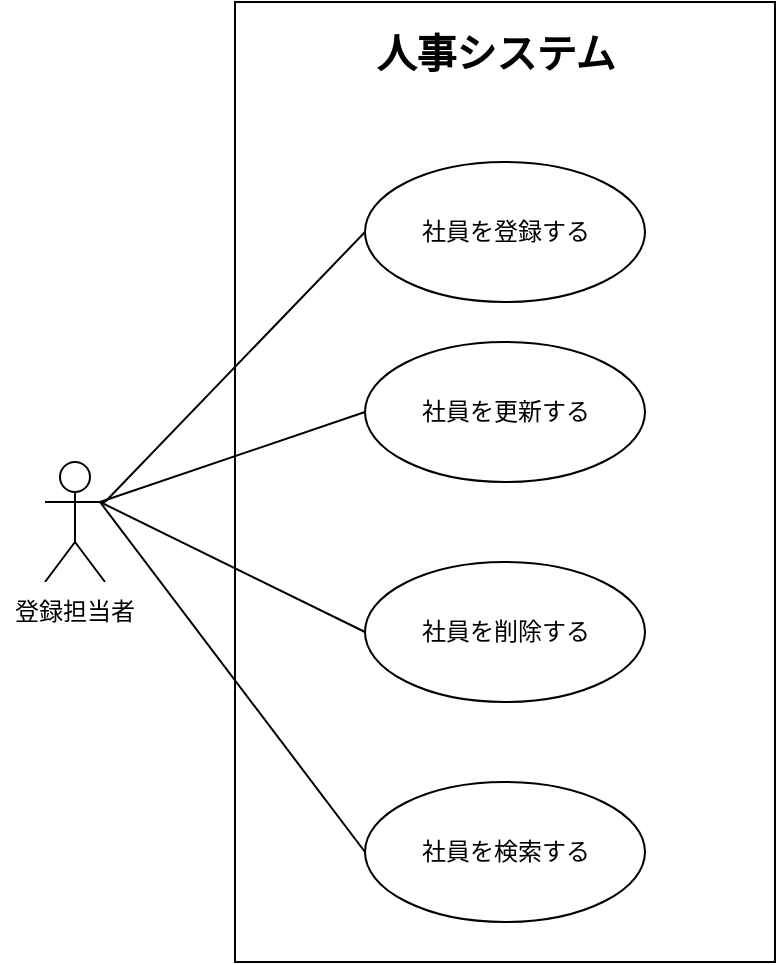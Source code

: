<mxfile version="23.1.5" type="device" pages="7">
  <diagram name="問題１" id="4UfHB1c5nqTeGGZFbGvN">
    <mxGraphModel dx="2074" dy="1052" grid="1" gridSize="10" guides="1" tooltips="1" connect="1" arrows="1" fold="1" page="1" pageScale="1" pageWidth="827" pageHeight="1169" math="0" shadow="0">
      <root>
        <mxCell id="0" />
        <mxCell id="1" parent="0" />
        <mxCell id="LEW6AFwWT3WQWjrJ4gmj-1" value="" style="rounded=0;whiteSpace=wrap;html=1;fillColor=default;" parent="1" vertex="1">
          <mxGeometry x="297.5" y="500" width="270" height="480" as="geometry" />
        </mxCell>
        <mxCell id="LEW6AFwWT3WQWjrJ4gmj-2" value="Actor" style="shape=umlActor;verticalLabelPosition=bottom;verticalAlign=top;html=1;outlineConnect=0;" parent="1" vertex="1">
          <mxGeometry x="202.5" y="730" width="30" height="60" as="geometry" />
        </mxCell>
        <mxCell id="LEW6AFwWT3WQWjrJ4gmj-3" value="社員を登録する" style="ellipse;whiteSpace=wrap;html=1;" parent="1" vertex="1">
          <mxGeometry x="362.5" y="580" width="140" height="70" as="geometry" />
        </mxCell>
        <mxCell id="LEW6AFwWT3WQWjrJ4gmj-4" value="社員を更新する" style="ellipse;whiteSpace=wrap;html=1;" parent="1" vertex="1">
          <mxGeometry x="362.5" y="670" width="140" height="70" as="geometry" />
        </mxCell>
        <mxCell id="LEW6AFwWT3WQWjrJ4gmj-5" value="社員を削除する" style="ellipse;whiteSpace=wrap;html=1;" parent="1" vertex="1">
          <mxGeometry x="362.5" y="780" width="140" height="70" as="geometry" />
        </mxCell>
        <mxCell id="LEW6AFwWT3WQWjrJ4gmj-6" value="社員を検索する" style="ellipse;whiteSpace=wrap;html=1;" parent="1" vertex="1">
          <mxGeometry x="362.5" y="890" width="140" height="70" as="geometry" />
        </mxCell>
        <mxCell id="LEW6AFwWT3WQWjrJ4gmj-7" value="登録担当者" style="text;html=1;strokeColor=none;fillColor=default;align=center;verticalAlign=middle;whiteSpace=wrap;rounded=0;" parent="1" vertex="1">
          <mxGeometry x="180" y="790" width="75" height="30" as="geometry" />
        </mxCell>
        <mxCell id="LEW6AFwWT3WQWjrJ4gmj-12" value="人事システム" style="text;html=1;strokeColor=none;fillColor=none;align=center;verticalAlign=middle;whiteSpace=wrap;rounded=0;fontSize=20;fontStyle=1" parent="1" vertex="1">
          <mxGeometry x="352.5" y="510" width="150" height="30" as="geometry" />
        </mxCell>
        <mxCell id="99zJtRwkoBu9809wpeQH-1" value="" style="endArrow=none;html=1;rounded=0;exitX=1;exitY=0.333;exitDx=0;exitDy=0;exitPerimeter=0;entryX=0;entryY=0.5;entryDx=0;entryDy=0;" edge="1" parent="1" source="LEW6AFwWT3WQWjrJ4gmj-2" target="LEW6AFwWT3WQWjrJ4gmj-3">
          <mxGeometry width="50" height="50" relative="1" as="geometry">
            <mxPoint x="390" y="770" as="sourcePoint" />
            <mxPoint x="440" y="720" as="targetPoint" />
          </mxGeometry>
        </mxCell>
        <mxCell id="99zJtRwkoBu9809wpeQH-2" value="" style="endArrow=none;html=1;rounded=0;entryX=0;entryY=0.5;entryDx=0;entryDy=0;" edge="1" parent="1" target="LEW6AFwWT3WQWjrJ4gmj-4">
          <mxGeometry width="50" height="50" relative="1" as="geometry">
            <mxPoint x="230" y="750" as="sourcePoint" />
            <mxPoint x="440" y="720" as="targetPoint" />
          </mxGeometry>
        </mxCell>
        <mxCell id="99zJtRwkoBu9809wpeQH-3" value="" style="endArrow=none;html=1;rounded=0;entryX=0;entryY=0.5;entryDx=0;entryDy=0;" edge="1" parent="1" target="LEW6AFwWT3WQWjrJ4gmj-5">
          <mxGeometry width="50" height="50" relative="1" as="geometry">
            <mxPoint x="230" y="750" as="sourcePoint" />
            <mxPoint x="440" y="720" as="targetPoint" />
          </mxGeometry>
        </mxCell>
        <mxCell id="99zJtRwkoBu9809wpeQH-4" value="" style="endArrow=none;html=1;rounded=0;entryX=0;entryY=0.5;entryDx=0;entryDy=0;" edge="1" parent="1" target="LEW6AFwWT3WQWjrJ4gmj-6">
          <mxGeometry width="50" height="50" relative="1" as="geometry">
            <mxPoint x="230" y="750" as="sourcePoint" />
            <mxPoint x="440" y="720" as="targetPoint" />
          </mxGeometry>
        </mxCell>
      </root>
    </mxGraphModel>
  </diagram>
  <diagram id="OaSDtri8bGqu9SKxpsDj" name="問題2">
    <mxGraphModel dx="2074" dy="1052" grid="1" gridSize="10" guides="1" tooltips="1" connect="1" arrows="1" fold="1" page="1" pageScale="1" pageWidth="827" pageHeight="1169" math="0" shadow="0">
      <root>
        <mxCell id="0" />
        <mxCell id="1" parent="0" />
        <mxCell id="WpmX7QT7WAIBu66__ilq-1" value="" style="rounded=0;whiteSpace=wrap;html=1;fontSize=19;fillColor=default;" parent="1" vertex="1">
          <mxGeometry x="230" y="90" width="310" height="880" as="geometry" />
        </mxCell>
        <mxCell id="WpmX7QT7WAIBu66__ilq-2" value="Actor" style="shape=umlActor;verticalLabelPosition=bottom;verticalAlign=top;html=1;outlineConnect=0;fontSize=20;fillColor=default;" parent="1" vertex="1">
          <mxGeometry x="145" y="480" width="30" height="60" as="geometry" />
        </mxCell>
        <mxCell id="WpmX7QT7WAIBu66__ilq-3" value="ユーザー" style="text;html=1;strokeColor=none;fillColor=default;align=center;verticalAlign=middle;whiteSpace=wrap;rounded=0;fontSize=20;" parent="1" vertex="1">
          <mxGeometry x="100" y="540" width="110" height="30" as="geometry" />
        </mxCell>
        <mxCell id="WpmX7QT7WAIBu66__ilq-4" value="ログイン" style="ellipse;whiteSpace=wrap;html=1;fontSize=20;fillColor=default;align=center;" parent="1" vertex="1">
          <mxGeometry x="330" y="160" width="140" height="70" as="geometry" />
        </mxCell>
        <mxCell id="WpmX7QT7WAIBu66__ilq-5" value="ログアウト" style="ellipse;whiteSpace=wrap;html=1;fontSize=20;fillColor=default;align=center;" parent="1" vertex="1">
          <mxGeometry x="330" y="270" width="140" height="70" as="geometry" />
        </mxCell>
        <mxCell id="WpmX7QT7WAIBu66__ilq-6" value="ユーザー登録" style="ellipse;whiteSpace=wrap;html=1;fontSize=20;fillColor=default;align=center;" parent="1" vertex="1">
          <mxGeometry x="330" y="380" width="140" height="70" as="geometry" />
        </mxCell>
        <mxCell id="WpmX7QT7WAIBu66__ilq-7" value="カートに入れる" style="ellipse;whiteSpace=wrap;html=1;fontSize=19;fillColor=default;align=center;" parent="1" vertex="1">
          <mxGeometry x="330" y="480" width="140" height="70" as="geometry" />
        </mxCell>
        <mxCell id="WpmX7QT7WAIBu66__ilq-8" value="カートの削除" style="ellipse;whiteSpace=wrap;html=1;fontSize=19;fillColor=default;align=center;" parent="1" vertex="1">
          <mxGeometry x="330" y="580" width="140" height="70" as="geometry" />
        </mxCell>
        <mxCell id="WpmX7QT7WAIBu66__ilq-9" value="カート内&lt;br&gt;個数変更" style="ellipse;whiteSpace=wrap;html=1;fontSize=19;fillColor=default;align=center;" parent="1" vertex="1">
          <mxGeometry x="330" y="680" width="140" height="70" as="geometry" />
        </mxCell>
        <mxCell id="WpmX7QT7WAIBu66__ilq-10" value="購入" style="ellipse;whiteSpace=wrap;html=1;fontSize=19;fillColor=default;align=center;" parent="1" vertex="1">
          <mxGeometry x="330" y="780" width="140" height="70" as="geometry" />
        </mxCell>
        <mxCell id="WpmX7QT7WAIBu66__ilq-11" value="商品検索" style="ellipse;whiteSpace=wrap;html=1;fontSize=19;fillColor=default;align=center;" parent="1" vertex="1">
          <mxGeometry x="330" y="880" width="140" height="70" as="geometry" />
        </mxCell>
        <mxCell id="WpmX7QT7WAIBu66__ilq-12" value="" style="endArrow=none;html=1;rounded=0;fontSize=19;entryX=0;entryY=0.5;entryDx=0;entryDy=0;endFill=0;" parent="1" target="WpmX7QT7WAIBu66__ilq-4" edge="1">
          <mxGeometry width="50" height="50" relative="1" as="geometry">
            <mxPoint x="180" y="500" as="sourcePoint" />
            <mxPoint x="610" y="500" as="targetPoint" />
          </mxGeometry>
        </mxCell>
        <mxCell id="WpmX7QT7WAIBu66__ilq-13" value="" style="endArrow=none;html=1;rounded=0;fontSize=19;exitX=1;exitY=0.333;exitDx=0;exitDy=0;exitPerimeter=0;entryX=-0.029;entryY=0.643;entryDx=0;entryDy=0;entryPerimeter=0;endFill=0;" parent="1" source="WpmX7QT7WAIBu66__ilq-2" target="WpmX7QT7WAIBu66__ilq-5" edge="1">
          <mxGeometry width="50" height="50" relative="1" as="geometry">
            <mxPoint x="560" y="550" as="sourcePoint" />
            <mxPoint x="610" y="500" as="targetPoint" />
          </mxGeometry>
        </mxCell>
        <mxCell id="WpmX7QT7WAIBu66__ilq-14" value="" style="endArrow=none;html=1;rounded=0;fontSize=19;entryX=0;entryY=0.748;entryDx=0;entryDy=0;entryPerimeter=0;endFill=0;" parent="1" target="WpmX7QT7WAIBu66__ilq-6" edge="1">
          <mxGeometry width="50" height="50" relative="1" as="geometry">
            <mxPoint x="180" y="500" as="sourcePoint" />
            <mxPoint x="610" y="500" as="targetPoint" />
          </mxGeometry>
        </mxCell>
        <mxCell id="WpmX7QT7WAIBu66__ilq-15" value="" style="endArrow=none;html=1;rounded=0;fontSize=19;entryX=0;entryY=0.5;entryDx=0;entryDy=0;endFill=0;" parent="1" target="WpmX7QT7WAIBu66__ilq-7" edge="1">
          <mxGeometry width="50" height="50" relative="1" as="geometry">
            <mxPoint x="180" y="500" as="sourcePoint" />
            <mxPoint x="610" y="500" as="targetPoint" />
          </mxGeometry>
        </mxCell>
        <mxCell id="WpmX7QT7WAIBu66__ilq-16" value="" style="endArrow=none;html=1;rounded=0;fontSize=19;endFill=0;entryX=0;entryY=0.5;entryDx=0;entryDy=0;" parent="1" edge="1" target="WpmX7QT7WAIBu66__ilq-8">
          <mxGeometry width="50" height="50" relative="1" as="geometry">
            <mxPoint x="180" y="500" as="sourcePoint" />
            <mxPoint x="320" y="610" as="targetPoint" />
          </mxGeometry>
        </mxCell>
        <mxCell id="WpmX7QT7WAIBu66__ilq-17" value="" style="endArrow=none;html=1;rounded=0;fontSize=19;endFill=0;entryX=0;entryY=0.5;entryDx=0;entryDy=0;" parent="1" edge="1" target="WpmX7QT7WAIBu66__ilq-9">
          <mxGeometry width="50" height="50" relative="1" as="geometry">
            <mxPoint x="180" y="500" as="sourcePoint" />
            <mxPoint x="320" y="700" as="targetPoint" />
          </mxGeometry>
        </mxCell>
        <mxCell id="WpmX7QT7WAIBu66__ilq-18" value="" style="endArrow=none;html=1;rounded=0;fontSize=19;endFill=0;entryX=0;entryY=0.5;entryDx=0;entryDy=0;" parent="1" edge="1" target="WpmX7QT7WAIBu66__ilq-10">
          <mxGeometry width="50" height="50" relative="1" as="geometry">
            <mxPoint x="180" y="500" as="sourcePoint" />
            <mxPoint x="320" y="810" as="targetPoint" />
          </mxGeometry>
        </mxCell>
        <mxCell id="WpmX7QT7WAIBu66__ilq-19" value="" style="endArrow=none;html=1;rounded=0;fontSize=19;endFill=0;entryX=0;entryY=0.5;entryDx=0;entryDy=0;" parent="1" edge="1" target="WpmX7QT7WAIBu66__ilq-11">
          <mxGeometry width="50" height="50" relative="1" as="geometry">
            <mxPoint x="180" y="500" as="sourcePoint" />
            <mxPoint x="310" y="920" as="targetPoint" />
          </mxGeometry>
        </mxCell>
        <mxCell id="WpmX7QT7WAIBu66__ilq-20" value="ECサイト" style="text;html=1;strokeColor=none;fillColor=none;align=center;verticalAlign=middle;whiteSpace=wrap;rounded=0;fontSize=28;fontStyle=1" parent="1" vertex="1">
          <mxGeometry x="295" y="100" width="180" height="30" as="geometry" />
        </mxCell>
      </root>
    </mxGraphModel>
  </diagram>
  <diagram id="T3OkfUG2BKPngX_vXQm9" name="問題3">
    <mxGraphModel dx="910" dy="431" grid="1" gridSize="10" guides="1" tooltips="1" connect="1" arrows="1" fold="1" page="1" pageScale="1" pageWidth="827" pageHeight="1169" math="0" shadow="0">
      <root>
        <mxCell id="0" />
        <mxCell id="1" parent="0" />
        <mxCell id="JjfMMvh1wT1ta8wLV8fY-1" value="" style="ellipse;html=1;shape=startState;fillColor=#000000;strokeColor=#000000;" vertex="1" parent="1">
          <mxGeometry x="445" y="150" width="30" height="30" as="geometry" />
        </mxCell>
        <mxCell id="JjfMMvh1wT1ta8wLV8fY-2" value="" style="edgeStyle=orthogonalEdgeStyle;html=1;verticalAlign=bottom;endArrow=open;endSize=8;strokeColor=#000000;rounded=0;" edge="1" source="JjfMMvh1wT1ta8wLV8fY-1" parent="1">
          <mxGeometry relative="1" as="geometry">
            <mxPoint x="460" y="240" as="targetPoint" />
          </mxGeometry>
        </mxCell>
        <mxCell id="JjfMMvh1wT1ta8wLV8fY-3" value="" style="rounded=1;whiteSpace=wrap;html=1;" vertex="1" parent="1">
          <mxGeometry x="400" y="240" width="120" height="60" as="geometry" />
        </mxCell>
        <mxCell id="JjfMMvh1wT1ta8wLV8fY-4" value="硬貨を受け付ける" style="text;html=1;strokeColor=none;fillColor=none;align=center;verticalAlign=middle;whiteSpace=wrap;rounded=0;" vertex="1" parent="1">
          <mxGeometry x="404" y="255" width="110" height="30" as="geometry" />
        </mxCell>
        <mxCell id="JjfMMvh1wT1ta8wLV8fY-5" value="" style="html=1;whiteSpace=wrap;aspect=fixed;shape=isoRectangle;" vertex="1" parent="1">
          <mxGeometry x="435" y="324" width="50" height="30" as="geometry" />
        </mxCell>
        <mxCell id="JjfMMvh1wT1ta8wLV8fY-6" value="" style="rounded=1;whiteSpace=wrap;html=1;" vertex="1" parent="1">
          <mxGeometry x="400" y="440" width="120" height="60" as="geometry" />
        </mxCell>
        <mxCell id="JjfMMvh1wT1ta8wLV8fY-8" value="" style="endArrow=open;endFill=1;endSize=12;html=1;rounded=0;exitX=0.5;exitY=1;exitDx=0;exitDy=0;entryX=0.482;entryY=0.097;entryDx=0;entryDy=0;entryPerimeter=0;" edge="1" parent="1" source="JjfMMvh1wT1ta8wLV8fY-3" target="JjfMMvh1wT1ta8wLV8fY-5">
          <mxGeometry width="160" relative="1" as="geometry">
            <mxPoint x="410" y="320" as="sourcePoint" />
            <mxPoint x="460" y="320" as="targetPoint" />
          </mxGeometry>
        </mxCell>
        <mxCell id="JjfMMvh1wT1ta8wLV8fY-9" value="" style="endArrow=open;endFill=1;endSize=12;html=1;rounded=0;exitX=0.496;exitY=0.945;exitDx=0;exitDy=0;exitPerimeter=0;" edge="1" parent="1" source="JjfMMvh1wT1ta8wLV8fY-5">
          <mxGeometry width="160" relative="1" as="geometry">
            <mxPoint x="460.25" y="360.08" as="sourcePoint" />
            <mxPoint x="459.344" y="439" as="targetPoint" />
          </mxGeometry>
        </mxCell>
        <mxCell id="JjfMMvh1wT1ta8wLV8fY-10" value="飲み物を出す" style="text;html=1;strokeColor=none;fillColor=none;align=center;verticalAlign=middle;whiteSpace=wrap;rounded=0;" vertex="1" parent="1">
          <mxGeometry x="404" y="455" width="110" height="30" as="geometry" />
        </mxCell>
        <mxCell id="JjfMMvh1wT1ta8wLV8fY-11" value="" style="rounded=1;whiteSpace=wrap;html=1;" vertex="1" parent="1">
          <mxGeometry x="240" y="380" width="120" height="60" as="geometry" />
        </mxCell>
        <mxCell id="JjfMMvh1wT1ta8wLV8fY-12" value="おつりを出す" style="text;html=1;strokeColor=none;fillColor=none;align=center;verticalAlign=middle;whiteSpace=wrap;rounded=0;" vertex="1" parent="1">
          <mxGeometry x="245" y="395" width="110" height="30" as="geometry" />
        </mxCell>
        <mxCell id="JjfMMvh1wT1ta8wLV8fY-13" value="" style="endArrow=open;endFill=1;endSize=12;html=1;rounded=0;" edge="1" parent="1">
          <mxGeometry width="160" relative="1" as="geometry">
            <mxPoint x="300" y="470" as="sourcePoint" />
            <mxPoint x="400" y="469.5" as="targetPoint" />
          </mxGeometry>
        </mxCell>
        <mxCell id="JjfMMvh1wT1ta8wLV8fY-14" value="" style="endArrow=none;html=1;rounded=0;" edge="1" parent="1">
          <mxGeometry width="50" height="50" relative="1" as="geometry">
            <mxPoint x="300" y="440" as="sourcePoint" />
            <mxPoint x="300" y="470" as="targetPoint" />
          </mxGeometry>
        </mxCell>
        <mxCell id="JjfMMvh1wT1ta8wLV8fY-18" value="" style="endArrow=none;html=1;rounded=0;exitX=-0.071;exitY=0.576;exitDx=0;exitDy=0;exitPerimeter=0;" edge="1" parent="1">
          <mxGeometry width="50" height="50" relative="1" as="geometry">
            <mxPoint x="434.45" y="339.28" as="sourcePoint" />
            <mxPoint x="300" y="339" as="targetPoint" />
          </mxGeometry>
        </mxCell>
        <mxCell id="JjfMMvh1wT1ta8wLV8fY-19" value="" style="endArrow=open;endFill=1;endSize=11;html=1;rounded=0;entryX=0.5;entryY=0;entryDx=0;entryDy=0;startSize=6;fontSize=11;" edge="1" parent="1" target="JjfMMvh1wT1ta8wLV8fY-11">
          <mxGeometry width="160" relative="1" as="geometry">
            <mxPoint x="300" y="340" as="sourcePoint" />
            <mxPoint x="570" y="320" as="targetPoint" />
            <Array as="points">
              <mxPoint x="300" y="360" />
            </Array>
          </mxGeometry>
        </mxCell>
        <mxCell id="JjfMMvh1wT1ta8wLV8fY-20" value="" style="endArrow=open;endFill=1;endSize=12;html=1;rounded=0;" edge="1" parent="1">
          <mxGeometry width="160" relative="1" as="geometry">
            <mxPoint x="200" y="270" as="sourcePoint" />
            <mxPoint x="400" y="269.5" as="targetPoint" />
          </mxGeometry>
        </mxCell>
        <mxCell id="JjfMMvh1wT1ta8wLV8fY-23" value="" style="endArrow=none;html=1;rounded=0;" edge="1" parent="1">
          <mxGeometry width="50" height="50" relative="1" as="geometry">
            <mxPoint x="200" y="560" as="sourcePoint" />
            <mxPoint x="200" y="270" as="targetPoint" />
          </mxGeometry>
        </mxCell>
        <mxCell id="JjfMMvh1wT1ta8wLV8fY-24" value="" style="endArrow=none;html=1;rounded=0;" edge="1" parent="1">
          <mxGeometry width="50" height="50" relative="1" as="geometry">
            <mxPoint x="200" y="560" as="sourcePoint" />
            <mxPoint x="460" y="560" as="targetPoint" />
          </mxGeometry>
        </mxCell>
        <mxCell id="JjfMMvh1wT1ta8wLV8fY-26" value="" style="endArrow=none;html=1;rounded=0;exitX=0.5;exitY=1;exitDx=0;exitDy=0;" edge="1" parent="1" source="JjfMMvh1wT1ta8wLV8fY-6">
          <mxGeometry width="50" height="50" relative="1" as="geometry">
            <mxPoint x="470" y="440" as="sourcePoint" />
            <mxPoint x="460" y="560" as="targetPoint" />
          </mxGeometry>
        </mxCell>
        <mxCell id="JjfMMvh1wT1ta8wLV8fY-27" value="" style="endArrow=none;html=1;rounded=0;exitX=0.9;exitY=0.533;exitDx=0;exitDy=0;exitPerimeter=0;" edge="1" parent="1">
          <mxGeometry width="50" height="50" relative="1" as="geometry">
            <mxPoint x="485" y="338.99" as="sourcePoint" />
            <mxPoint x="560" y="339" as="targetPoint" />
          </mxGeometry>
        </mxCell>
        <mxCell id="JjfMMvh1wT1ta8wLV8fY-29" value="" style="endArrow=open;endFill=1;endSize=12;html=1;rounded=0;entryX=1;entryY=0.5;entryDx=0;entryDy=0;" edge="1" parent="1" target="JjfMMvh1wT1ta8wLV8fY-3">
          <mxGeometry width="160" relative="1" as="geometry">
            <mxPoint x="560" y="270" as="sourcePoint" />
            <mxPoint x="570" y="420" as="targetPoint" />
          </mxGeometry>
        </mxCell>
        <mxCell id="JjfMMvh1wT1ta8wLV8fY-31" value="" style="endArrow=none;html=1;rounded=0;" edge="1" parent="1">
          <mxGeometry width="50" height="50" relative="1" as="geometry">
            <mxPoint x="560" y="340" as="sourcePoint" />
            <mxPoint x="560" y="270" as="targetPoint" />
          </mxGeometry>
        </mxCell>
        <mxCell id="W5i4rI6Abz5RRGTgXH0o-1" value="[合計&amp;lt;120円]" style="text;html=1;strokeColor=none;fillColor=none;align=center;verticalAlign=middle;whiteSpace=wrap;rounded=0;" vertex="1" parent="1">
          <mxGeometry x="470" y="310" width="90" height="30" as="geometry" />
        </mxCell>
        <mxCell id="W5i4rI6Abz5RRGTgXH0o-2" value="[合計=120円]" style="text;html=1;strokeColor=none;fillColor=none;align=center;verticalAlign=middle;whiteSpace=wrap;rounded=0;" vertex="1" parent="1">
          <mxGeometry x="460" y="370" width="90" height="30" as="geometry" />
        </mxCell>
        <mxCell id="W5i4rI6Abz5RRGTgXH0o-3" value="[合計&amp;gt;120円]" style="text;html=1;strokeColor=none;fillColor=none;align=center;verticalAlign=middle;whiteSpace=wrap;rounded=0;" vertex="1" parent="1">
          <mxGeometry x="300" y="300" width="90" height="30" as="geometry" />
        </mxCell>
      </root>
    </mxGraphModel>
  </diagram>
  <diagram id="PHVFpa3DA7z2PijIjb9r" name="問題4">
    <mxGraphModel dx="910" dy="431" grid="1" gridSize="10" guides="1" tooltips="1" connect="1" arrows="1" fold="1" page="1" pageScale="1" pageWidth="827" pageHeight="1169" math="0" shadow="0">
      <root>
        <mxCell id="0" />
        <mxCell id="1" parent="0" />
        <mxCell id="qO-X1IXbI-jKaD-5g1VV-24" value="" style="ellipse;whiteSpace=wrap;html=1;aspect=fixed;fontSize=34;fillColor=#33001A;rotation=135;gradientColor=none;" parent="1" vertex="1">
          <mxGeometry x="350" y="290" width="40" height="40" as="geometry" />
        </mxCell>
        <mxCell id="qO-X1IXbI-jKaD-5g1VV-25" value="" style="endArrow=open;endFill=1;endSize=12;html=1;rounded=0;fontSize=34;exitX=0;exitY=0;exitDx=0;exitDy=0;entryX=0;entryY=0.5;entryDx=0;entryDy=0;" parent="1" source="qO-X1IXbI-jKaD-5g1VV-24" target="qO-X1IXbI-jKaD-5g1VV-27" edge="1">
          <mxGeometry width="160" relative="1" as="geometry">
            <mxPoint x="630" y="220" as="sourcePoint" />
            <mxPoint x="790" y="220" as="targetPoint" />
          </mxGeometry>
        </mxCell>
        <mxCell id="qO-X1IXbI-jKaD-5g1VV-26" value="" style="rounded=1;whiteSpace=wrap;html=1;fontSize=34;fillColor=none;gradientColor=none;" parent="1" vertex="1">
          <mxGeometry x="480" y="280" width="120" height="60" as="geometry" />
        </mxCell>
        <mxCell id="qO-X1IXbI-jKaD-5g1VV-27" value="メールを&lt;br&gt;確認する" style="text;html=1;strokeColor=none;fillColor=none;align=center;verticalAlign=middle;whiteSpace=wrap;rounded=0;fontSize=18;" parent="1" vertex="1">
          <mxGeometry x="472.5" y="302.5" width="135" height="15" as="geometry" />
        </mxCell>
        <mxCell id="qO-X1IXbI-jKaD-5g1VV-28" value="" style="html=1;whiteSpace=wrap;aspect=fixed;shape=isoRectangle;fontSize=18;fillColor=none;gradientColor=none;" parent="1" vertex="1">
          <mxGeometry x="502.5" y="400" width="75" height="45" as="geometry" />
        </mxCell>
        <mxCell id="qO-X1IXbI-jKaD-5g1VV-29" value="" style="endArrow=open;endFill=1;endSize=12;html=1;rounded=0;fontSize=18;exitX=0.5;exitY=1;exitDx=0;exitDy=0;" parent="1" source="qO-X1IXbI-jKaD-5g1VV-26" target="qO-X1IXbI-jKaD-5g1VV-28" edge="1">
          <mxGeometry width="160" relative="1" as="geometry">
            <mxPoint x="460" y="270" as="sourcePoint" />
            <mxPoint x="620" y="270" as="targetPoint" />
          </mxGeometry>
        </mxCell>
        <mxCell id="qO-X1IXbI-jKaD-5g1VV-30" value="[新着メールあり]" style="text;html=1;strokeColor=none;fillColor=none;align=center;verticalAlign=middle;whiteSpace=wrap;rounded=0;fontSize=18;" parent="1" vertex="1">
          <mxGeometry x="320" y="390" width="160" height="30" as="geometry" />
        </mxCell>
        <mxCell id="qO-X1IXbI-jKaD-5g1VV-31" value="[新着メールなし]" style="text;html=1;strokeColor=none;fillColor=none;align=center;verticalAlign=middle;whiteSpace=wrap;rounded=0;fontSize=18;" parent="1" vertex="1">
          <mxGeometry x="555" y="445" width="160" height="30" as="geometry" />
        </mxCell>
        <mxCell id="qO-X1IXbI-jKaD-5g1VV-32" value="" style="endArrow=none;html=1;rounded=0;fontSize=18;entryX=0.033;entryY=0.45;entryDx=0;entryDy=0;entryPerimeter=0;" parent="1" edge="1">
          <mxGeometry width="50" height="50" relative="1" as="geometry">
            <mxPoint x="310" y="423" as="sourcePoint" />
            <mxPoint x="504.975" y="423.25" as="targetPoint" />
          </mxGeometry>
        </mxCell>
        <mxCell id="qO-X1IXbI-jKaD-5g1VV-33" value="" style="endArrow=none;html=1;rounded=0;fontSize=18;entryX=0.033;entryY=0.45;entryDx=0;entryDy=0;entryPerimeter=0;" parent="1" edge="1">
          <mxGeometry width="50" height="50" relative="1" as="geometry">
            <mxPoint x="140" y="490" as="sourcePoint" />
            <mxPoint x="404.975" y="490.25" as="targetPoint" />
          </mxGeometry>
        </mxCell>
        <mxCell id="qO-X1IXbI-jKaD-5g1VV-34" value="" style="endArrow=none;html=1;rounded=0;fontSize=18;entryX=0.033;entryY=0.45;entryDx=0;entryDy=0;entryPerimeter=0;" parent="1" edge="1">
          <mxGeometry width="50" height="50" relative="1" as="geometry">
            <mxPoint x="140" y="730" as="sourcePoint" />
            <mxPoint x="404.975" y="730.25" as="targetPoint" />
          </mxGeometry>
        </mxCell>
        <mxCell id="qO-X1IXbI-jKaD-5g1VV-35" value="" style="endArrow=open;endFill=1;endSize=12;html=1;rounded=0;fontSize=18;" parent="1" edge="1">
          <mxGeometry width="160" relative="1" as="geometry">
            <mxPoint x="310" y="420" as="sourcePoint" />
            <mxPoint x="310" y="490" as="targetPoint" />
          </mxGeometry>
        </mxCell>
        <mxCell id="qO-X1IXbI-jKaD-5g1VV-36" value="" style="rounded=1;whiteSpace=wrap;html=1;fontSize=34;fillColor=none;gradientColor=none;" parent="1" vertex="1">
          <mxGeometry x="140" y="580" width="120" height="60" as="geometry" />
        </mxCell>
        <mxCell id="qO-X1IXbI-jKaD-5g1VV-37" value="" style="rounded=1;whiteSpace=wrap;html=1;fontSize=34;fillColor=none;gradientColor=none;" parent="1" vertex="1">
          <mxGeometry x="280" y="580" width="120" height="60" as="geometry" />
        </mxCell>
        <mxCell id="qO-X1IXbI-jKaD-5g1VV-38" value="スパムを削除する" style="text;html=1;strokeColor=none;fillColor=none;align=center;verticalAlign=middle;whiteSpace=wrap;rounded=0;fontSize=18;" parent="1" vertex="1">
          <mxGeometry x="156.25" y="595" width="87.5" height="30" as="geometry" />
        </mxCell>
        <mxCell id="qO-X1IXbI-jKaD-5g1VV-39" value="返事を書く" style="text;html=1;strokeColor=none;fillColor=none;align=center;verticalAlign=middle;whiteSpace=wrap;rounded=0;fontSize=18;" parent="1" vertex="1">
          <mxGeometry x="282.5" y="595" width="117.5" height="30" as="geometry" />
        </mxCell>
        <mxCell id="qO-X1IXbI-jKaD-5g1VV-40" value="" style="endArrow=open;endFill=1;endSize=12;html=1;rounded=0;fontSize=18;entryX=0.5;entryY=0;entryDx=0;entryDy=0;" parent="1" target="qO-X1IXbI-jKaD-5g1VV-36" edge="1">
          <mxGeometry width="160" relative="1" as="geometry">
            <mxPoint x="200" y="490" as="sourcePoint" />
            <mxPoint x="620" y="480" as="targetPoint" />
          </mxGeometry>
        </mxCell>
        <mxCell id="qO-X1IXbI-jKaD-5g1VV-41" value="" style="endArrow=open;endFill=1;endSize=12;html=1;rounded=0;fontSize=18;entryX=0.5;entryY=0;entryDx=0;entryDy=0;" parent="1" edge="1">
          <mxGeometry width="160" relative="1" as="geometry">
            <mxPoint x="339.5" y="490" as="sourcePoint" />
            <mxPoint x="339.5" y="580" as="targetPoint" />
          </mxGeometry>
        </mxCell>
        <mxCell id="qO-X1IXbI-jKaD-5g1VV-42" value="" style="endArrow=open;endFill=1;endSize=12;html=1;rounded=0;fontSize=18;exitX=0.5;exitY=1;exitDx=0;exitDy=0;" parent="1" source="qO-X1IXbI-jKaD-5g1VV-36" edge="1">
          <mxGeometry width="160" relative="1" as="geometry">
            <mxPoint x="460" y="480" as="sourcePoint" />
            <mxPoint x="200" y="730" as="targetPoint" />
          </mxGeometry>
        </mxCell>
        <mxCell id="qO-X1IXbI-jKaD-5g1VV-43" value="" style="endArrow=open;endFill=1;endSize=12;html=1;rounded=0;fontSize=18;exitX=0.5;exitY=1;exitDx=0;exitDy=0;" parent="1" source="qO-X1IXbI-jKaD-5g1VV-37" edge="1">
          <mxGeometry width="160" relative="1" as="geometry">
            <mxPoint x="460" y="480" as="sourcePoint" />
            <mxPoint x="340" y="730" as="targetPoint" />
          </mxGeometry>
        </mxCell>
        <mxCell id="qO-X1IXbI-jKaD-5g1VV-44" value="" style="html=1;whiteSpace=wrap;aspect=fixed;shape=isoRectangle;fontSize=18;fillColor=none;gradientColor=none;" parent="1" vertex="1">
          <mxGeometry x="502.5" y="760" width="75" height="45" as="geometry" />
        </mxCell>
        <mxCell id="qO-X1IXbI-jKaD-5g1VV-45" value="" style="endArrow=none;html=1;rounded=0;fontSize=18;entryX=0.487;entryY=0.983;entryDx=0;entryDy=0;entryPerimeter=0;exitX=0.487;exitY=0;exitDx=0;exitDy=0;exitPerimeter=0;" parent="1" source="qO-X1IXbI-jKaD-5g1VV-44" target="qO-X1IXbI-jKaD-5g1VV-28" edge="1">
          <mxGeometry width="50" height="50" relative="1" as="geometry">
            <mxPoint x="520" y="630" as="sourcePoint" />
            <mxPoint x="570" y="580" as="targetPoint" />
          </mxGeometry>
        </mxCell>
        <mxCell id="qO-X1IXbI-jKaD-5g1VV-46" value="" style="endArrow=none;html=1;rounded=0;fontSize=18;" parent="1" edge="1">
          <mxGeometry width="50" height="50" relative="1" as="geometry">
            <mxPoint x="250" y="780" as="sourcePoint" />
            <mxPoint x="250" y="730" as="targetPoint" />
          </mxGeometry>
        </mxCell>
        <mxCell id="qO-X1IXbI-jKaD-5g1VV-47" value="" style="endArrow=open;endFill=1;endSize=12;html=1;rounded=0;fontSize=18;" parent="1" edge="1">
          <mxGeometry width="160" relative="1" as="geometry">
            <mxPoint x="250" y="780" as="sourcePoint" />
            <mxPoint x="500" y="780" as="targetPoint" />
          </mxGeometry>
        </mxCell>
        <mxCell id="qO-X1IXbI-jKaD-5g1VV-48" value="" style="ellipse;html=1;shape=endState;fillColor=#000000;strokeColor=#000000;fontSize=18;" parent="1" vertex="1">
          <mxGeometry x="525" y="870" width="30" height="30" as="geometry" />
        </mxCell>
        <mxCell id="qO-X1IXbI-jKaD-5g1VV-49" value="" style="endArrow=open;endFill=1;endSize=12;html=1;rounded=0;fontSize=18;exitX=0.513;exitY=1.006;exitDx=0;exitDy=0;exitPerimeter=0;entryX=0.5;entryY=0;entryDx=0;entryDy=0;" parent="1" source="qO-X1IXbI-jKaD-5g1VV-44" target="qO-X1IXbI-jKaD-5g1VV-48" edge="1">
          <mxGeometry width="160" relative="1" as="geometry">
            <mxPoint x="460" y="600" as="sourcePoint" />
            <mxPoint x="620" y="600" as="targetPoint" />
          </mxGeometry>
        </mxCell>
      </root>
    </mxGraphModel>
  </diagram>
  <diagram id="Gp9NjkUnYwj3OhwQhLb8" name="問題5">
    <mxGraphModel dx="910" dy="483" grid="1" gridSize="10" guides="1" tooltips="1" connect="1" arrows="1" fold="1" page="1" pageScale="1" pageWidth="827" pageHeight="1169" math="0" shadow="0">
      <root>
        <mxCell id="0" />
        <mxCell id="1" parent="0" />
        <mxCell id="klEdCVRBpA6k5SefWdPr-1" value="社員" style="shape=umlLifeline;perimeter=lifelinePerimeter;whiteSpace=wrap;html=1;container=0;dropTarget=0;collapsible=0;recursiveResize=0;outlineConnect=0;portConstraint=eastwest;newEdgeStyle={&quot;edgeStyle&quot;:&quot;elbowEdgeStyle&quot;,&quot;elbow&quot;:&quot;vertical&quot;,&quot;curved&quot;:0,&quot;rounded&quot;:0};strokeColor=#000000;fontSize=18;fillColor=default;gradientColor=none;" parent="1" vertex="1">
          <mxGeometry x="121.74" y="200" width="100" height="360" as="geometry" />
        </mxCell>
        <mxCell id="klEdCVRBpA6k5SefWdPr-2" value="" style="html=1;points=[];perimeter=orthogonalPerimeter;outlineConnect=0;targetShapes=umlLifeline;portConstraint=eastwest;newEdgeStyle={&quot;edgeStyle&quot;:&quot;elbowEdgeStyle&quot;,&quot;elbow&quot;:&quot;vertical&quot;,&quot;curved&quot;:0,&quot;rounded&quot;:0};strokeColor=#000000;fontSize=18;fillColor=default;gradientColor=none;" parent="klEdCVRBpA6k5SefWdPr-1" vertex="1">
          <mxGeometry x="45" y="50" width="10" height="230" as="geometry" />
        </mxCell>
        <mxCell id="klEdCVRBpA6k5SefWdPr-3" value="鉄道" style="shape=umlLifeline;perimeter=lifelinePerimeter;whiteSpace=wrap;html=1;container=0;dropTarget=0;collapsible=0;recursiveResize=0;outlineConnect=0;portConstraint=eastwest;newEdgeStyle={&quot;edgeStyle&quot;:&quot;elbowEdgeStyle&quot;,&quot;elbow&quot;:&quot;vertical&quot;,&quot;curved&quot;:0,&quot;rounded&quot;:0};strokeColor=#000000;fontSize=18;fillColor=default;gradientColor=none;" parent="1" vertex="1">
          <mxGeometry x="381.74" y="200" width="100" height="380" as="geometry" />
        </mxCell>
        <mxCell id="klEdCVRBpA6k5SefWdPr-4" value="" style="html=1;points=[];perimeter=orthogonalPerimeter;outlineConnect=0;targetShapes=umlLifeline;portConstraint=eastwest;newEdgeStyle={&quot;edgeStyle&quot;:&quot;elbowEdgeStyle&quot;,&quot;elbow&quot;:&quot;vertical&quot;,&quot;curved&quot;:0,&quot;rounded&quot;:0};strokeColor=#000000;fontSize=18;fillColor=default;gradientColor=none;" parent="klEdCVRBpA6k5SefWdPr-3" vertex="1">
          <mxGeometry x="45" y="60" width="10" height="110" as="geometry" />
        </mxCell>
        <mxCell id="klEdCVRBpA6k5SefWdPr-5" value="飛行機" style="shape=umlLifeline;perimeter=lifelinePerimeter;whiteSpace=wrap;html=1;container=0;dropTarget=0;collapsible=0;recursiveResize=0;outlineConnect=0;portConstraint=eastwest;newEdgeStyle={&quot;edgeStyle&quot;:&quot;elbowEdgeStyle&quot;,&quot;elbow&quot;:&quot;vertical&quot;,&quot;curved&quot;:0,&quot;rounded&quot;:0};strokeColor=#000000;fontSize=18;fillColor=default;gradientColor=none;" parent="1" vertex="1">
          <mxGeometry x="621.74" y="200" width="100" height="370" as="geometry" />
        </mxCell>
        <mxCell id="klEdCVRBpA6k5SefWdPr-6" value="" style="html=1;points=[];perimeter=orthogonalPerimeter;outlineConnect=0;targetShapes=umlLifeline;portConstraint=eastwest;newEdgeStyle={&quot;edgeStyle&quot;:&quot;elbowEdgeStyle&quot;,&quot;elbow&quot;:&quot;vertical&quot;,&quot;curved&quot;:0,&quot;rounded&quot;:0};strokeColor=#000000;fontSize=18;fillColor=default;gradientColor=none;" parent="klEdCVRBpA6k5SefWdPr-5" vertex="1">
          <mxGeometry x="45" y="180" width="10" height="110" as="geometry" />
        </mxCell>
        <mxCell id="klEdCVRBpA6k5SefWdPr-7" value="" style="endArrow=block;html=1;rounded=0;fontSize=18;endFill=1;" parent="1" target="klEdCVRBpA6k5SefWdPr-3" edge="1">
          <mxGeometry width="50" height="50" relative="1" as="geometry">
            <mxPoint x="176.74" y="297" as="sourcePoint" />
            <mxPoint x="371.74" y="297" as="targetPoint" />
          </mxGeometry>
        </mxCell>
        <mxCell id="klEdCVRBpA6k5SefWdPr-8" value="チケット注文" style="text;html=1;strokeColor=none;fillColor=none;align=center;verticalAlign=middle;whiteSpace=wrap;rounded=0;fontSize=18;" parent="1" vertex="1">
          <mxGeometry x="241.74" y="260" width="130" height="30" as="geometry" />
        </mxCell>
        <mxCell id="klEdCVRBpA6k5SefWdPr-9" value="" style="endArrow=block;html=1;rounded=0;fontSize=18;endFill=1;" parent="1" edge="1">
          <mxGeometry width="50" height="50" relative="1" as="geometry">
            <mxPoint x="179.24" y="407" as="sourcePoint" />
            <mxPoint x="671.24" y="407" as="targetPoint" />
          </mxGeometry>
        </mxCell>
        <mxCell id="klEdCVRBpA6k5SefWdPr-10" value="チケット注文" style="text;html=1;strokeColor=none;fillColor=none;align=center;verticalAlign=middle;whiteSpace=wrap;rounded=0;fontSize=18;" parent="1" vertex="1">
          <mxGeometry x="491.74" y="370" width="130" height="30" as="geometry" />
        </mxCell>
        <mxCell id="klEdCVRBpA6k5SefWdPr-11" value="" style="endArrow=open;html=1;rounded=0;fontSize=18;dashed=1;endFill=0;" parent="1" edge="1">
          <mxGeometry width="50" height="50" relative="1" as="geometry">
            <mxPoint x="416.74" y="349.5" as="sourcePoint" />
            <mxPoint x="181.74" y="349.5" as="targetPoint" />
          </mxGeometry>
        </mxCell>
        <mxCell id="klEdCVRBpA6k5SefWdPr-12" value="" style="endArrow=open;html=1;rounded=0;fontSize=18;dashed=1;endFill=0;" parent="1" edge="1">
          <mxGeometry width="50" height="50" relative="1" as="geometry">
            <mxPoint x="660.74" y="458" as="sourcePoint" />
            <mxPoint x="185.74" y="458" as="targetPoint" />
          </mxGeometry>
        </mxCell>
        <mxCell id="klEdCVRBpA6k5SefWdPr-13" value="チケットの取得" style="text;html=1;strokeColor=none;fillColor=none;align=center;verticalAlign=middle;whiteSpace=wrap;rounded=0;fontSize=18;" parent="1" vertex="1">
          <mxGeometry x="241.74" y="430" width="130" height="30" as="geometry" />
        </mxCell>
        <mxCell id="klEdCVRBpA6k5SefWdPr-14" value="チケットの取得" style="text;html=1;strokeColor=none;fillColor=none;align=center;verticalAlign=middle;whiteSpace=wrap;rounded=0;fontSize=18;" parent="1" vertex="1">
          <mxGeometry x="231.74" y="310" width="130" height="30" as="geometry" />
        </mxCell>
        <mxCell id="klEdCVRBpA6k5SefWdPr-15" value="alt" style="shape=umlFrame;whiteSpace=wrap;html=1;pointerEvents=0;strokeColor=#000000;fontSize=18;fillColor=default;gradientColor=none;" parent="1" vertex="1">
          <mxGeometry x="121.74" y="250" width="580" height="260" as="geometry" />
        </mxCell>
        <mxCell id="klEdCVRBpA6k5SefWdPr-16" value="" style="endArrow=none;html=1;rounded=0;dashed=1;fontSize=18;exitX=-0.002;exitY=0.51;exitDx=0;exitDy=0;exitPerimeter=0;" parent="1" edge="1">
          <mxGeometry width="50" height="50" relative="1" as="geometry">
            <mxPoint x="702.9" y="374.2" as="sourcePoint" />
            <mxPoint x="120" y="374" as="targetPoint" />
          </mxGeometry>
        </mxCell>
        <mxCell id="klEdCVRBpA6k5SefWdPr-17" value="[国内]" style="text;html=1;align=center;verticalAlign=middle;resizable=0;points=[];autosize=1;strokeColor=none;fillColor=none;fontSize=18;" parent="1" vertex="1">
          <mxGeometry x="171.74" y="250" width="70" height="40" as="geometry" />
        </mxCell>
        <mxCell id="klEdCVRBpA6k5SefWdPr-18" value="[海外]" style="text;html=1;align=center;verticalAlign=middle;resizable=0;points=[];autosize=1;strokeColor=none;fillColor=none;fontSize=18;" parent="1" vertex="1">
          <mxGeometry x="171.74" y="370" width="70" height="40" as="geometry" />
        </mxCell>
      </root>
    </mxGraphModel>
  </diagram>
  <diagram id="C7JCLD0sQUViTvdjmo8g" name="問題6">
    <mxGraphModel dx="910" dy="483" grid="1" gridSize="10" guides="1" tooltips="1" connect="1" arrows="1" fold="1" page="1" pageScale="1" pageWidth="827" pageHeight="1169" math="0" shadow="0">
      <root>
        <mxCell id="0" />
        <mxCell id="1" parent="0" />
        <mxCell id="z3bk3By111qKCvYAHZDc-55" value="" style="endArrow=none;html=1;rounded=0;exitX=0.5;exitY=1;exitDx=0;exitDy=0;dashed=1;" parent="1" source="z3bk3By111qKCvYAHZDc-60" target="z3bk3By111qKCvYAHZDc-73" edge="1">
          <mxGeometry width="50" height="50" relative="1" as="geometry">
            <mxPoint x="230" y="220" as="sourcePoint" />
            <mxPoint x="230" y="450" as="targetPoint" />
          </mxGeometry>
        </mxCell>
        <mxCell id="z3bk3By111qKCvYAHZDc-56" value="" style="endArrow=none;html=1;rounded=0;exitX=0.5;exitY=1;exitDx=0;exitDy=0;dashed=1;" parent="1" edge="1">
          <mxGeometry width="50" height="50" relative="1" as="geometry">
            <mxPoint x="741.5" y="210" as="sourcePoint" />
            <mxPoint x="741.5" y="450" as="targetPoint" />
          </mxGeometry>
        </mxCell>
        <mxCell id="z3bk3By111qKCvYAHZDc-57" value="" style="endArrow=none;html=1;rounded=0;exitX=0.5;exitY=1;exitDx=0;exitDy=0;startArrow=none;dashed=1;" parent="1" edge="1">
          <mxGeometry width="50" height="50" relative="1" as="geometry">
            <mxPoint x="742" y="640" as="sourcePoint" />
            <mxPoint x="740" y="770" as="targetPoint" />
          </mxGeometry>
        </mxCell>
        <mxCell id="z3bk3By111qKCvYAHZDc-58" value="" style="endArrow=none;html=1;rounded=0;exitX=0.5;exitY=1;exitDx=0;exitDy=0;startArrow=none;dashed=1;" parent="1" edge="1">
          <mxGeometry width="50" height="50" relative="1" as="geometry">
            <mxPoint x="501" y="740" as="sourcePoint" />
            <mxPoint x="500" y="770" as="targetPoint" />
          </mxGeometry>
        </mxCell>
        <mxCell id="z3bk3By111qKCvYAHZDc-59" value="" style="endArrow=none;html=1;rounded=0;exitX=0.5;exitY=1;exitDx=0;exitDy=0;startArrow=none;dashed=1;" parent="1" edge="1">
          <mxGeometry width="50" height="50" relative="1" as="geometry">
            <mxPoint x="230" y="740" as="sourcePoint" />
            <mxPoint x="230" y="770" as="targetPoint" />
          </mxGeometry>
        </mxCell>
        <mxCell id="z3bk3By111qKCvYAHZDc-60" value="客" style="html=1;whiteSpace=wrap;" parent="1" vertex="1">
          <mxGeometry x="175" y="170" width="110" height="50" as="geometry" />
        </mxCell>
        <mxCell id="z3bk3By111qKCvYAHZDc-61" value="店員" style="html=1;whiteSpace=wrap;" parent="1" vertex="1">
          <mxGeometry x="444" y="160" width="110" height="50" as="geometry" />
        </mxCell>
        <mxCell id="z3bk3By111qKCvYAHZDc-62" value="レジ" style="html=1;whiteSpace=wrap;" parent="1" vertex="1">
          <mxGeometry x="674" y="160" width="110" height="50" as="geometry" />
        </mxCell>
        <mxCell id="z3bk3By111qKCvYAHZDc-63" value="" style="html=1;points=[];perimeter=orthogonalPerimeter;outlineConnect=0;targetShapes=umlLifeline;portConstraint=eastwest;newEdgeStyle={&quot;edgeStyle&quot;:&quot;elbowEdgeStyle&quot;,&quot;elbow&quot;:&quot;vertical&quot;,&quot;curved&quot;:0,&quot;rounded&quot;:0};" parent="1" vertex="1">
          <mxGeometry x="225" y="240" width="10" height="80" as="geometry" />
        </mxCell>
        <mxCell id="z3bk3By111qKCvYAHZDc-64" value="" style="html=1;points=[];perimeter=orthogonalPerimeter;outlineConnect=0;targetShapes=umlLifeline;portConstraint=eastwest;newEdgeStyle={&quot;edgeStyle&quot;:&quot;elbowEdgeStyle&quot;,&quot;elbow&quot;:&quot;vertical&quot;,&quot;curved&quot;:0,&quot;rounded&quot;:0};" parent="1" vertex="1">
          <mxGeometry x="496" y="240" width="10" height="80" as="geometry" />
        </mxCell>
        <mxCell id="z3bk3By111qKCvYAHZDc-65" value="" style="html=1;points=[];perimeter=orthogonalPerimeter;outlineConnect=0;targetShapes=umlLifeline;portConstraint=eastwest;newEdgeStyle={&quot;edgeStyle&quot;:&quot;elbowEdgeStyle&quot;,&quot;elbow&quot;:&quot;vertical&quot;,&quot;curved&quot;:0,&quot;rounded&quot;:0};" parent="1" vertex="1">
          <mxGeometry x="737" y="240" width="10" height="80" as="geometry" />
        </mxCell>
        <mxCell id="z3bk3By111qKCvYAHZDc-66" value="Loop[1,商品数]" style="shape=umlFrame;whiteSpace=wrap;html=1;pointerEvents=0;strokeColor=#000000;fontSize=18;fillColor=default;gradientColor=none;width=140;height=30;" parent="1" vertex="1">
          <mxGeometry x="60" y="230" width="740" height="100" as="geometry" />
        </mxCell>
        <mxCell id="z3bk3By111qKCvYAHZDc-67" value="" style="endArrow=block;html=1;rounded=0;fontSize=18;endFill=1;" parent="1" edge="1">
          <mxGeometry width="50" height="50" relative="1" as="geometry">
            <mxPoint x="238.75" y="260" as="sourcePoint" />
            <mxPoint x="489.25" y="260" as="targetPoint" />
          </mxGeometry>
        </mxCell>
        <mxCell id="z3bk3By111qKCvYAHZDc-68" value="" style="endArrow=block;html=1;rounded=0;fontSize=18;endFill=1;" parent="1" edge="1">
          <mxGeometry width="50" height="50" relative="1" as="geometry">
            <mxPoint x="506" y="279.5" as="sourcePoint" />
            <mxPoint x="740" y="280" as="targetPoint" />
          </mxGeometry>
        </mxCell>
        <mxCell id="z3bk3By111qKCvYAHZDc-69" value="商品を渡す" style="text;html=1;strokeColor=none;fillColor=none;align=center;verticalAlign=middle;whiteSpace=wrap;rounded=0;fontSize=18;" parent="1" vertex="1">
          <mxGeometry x="306" y="265" width="116" height="30" as="geometry" />
        </mxCell>
        <mxCell id="z3bk3By111qKCvYAHZDc-70" value="商品情報をレジ打ちする" style="text;html=1;strokeColor=none;fillColor=none;align=center;verticalAlign=middle;whiteSpace=wrap;rounded=0;fontSize=18;" parent="1" vertex="1">
          <mxGeometry x="520" y="280" width="201" height="30" as="geometry" />
        </mxCell>
        <mxCell id="z3bk3By111qKCvYAHZDc-71" value="" style="endArrow=none;html=1;rounded=0;exitX=0.5;exitY=1;exitDx=0;exitDy=0;dashed=1;" parent="1" target="z3bk3By111qKCvYAHZDc-72" edge="1">
          <mxGeometry width="50" height="50" relative="1" as="geometry">
            <mxPoint x="500.5" y="210" as="sourcePoint" />
            <mxPoint x="500.5" y="440" as="targetPoint" />
          </mxGeometry>
        </mxCell>
        <mxCell id="z3bk3By111qKCvYAHZDc-74" value="" style="html=1;points=[];perimeter=orthogonalPerimeter;outlineConnect=0;targetShapes=umlLifeline;portConstraint=eastwest;newEdgeStyle={&quot;edgeStyle&quot;:&quot;elbowEdgeStyle&quot;,&quot;elbow&quot;:&quot;vertical&quot;,&quot;curved&quot;:0,&quot;rounded&quot;:0};" parent="1" vertex="1">
          <mxGeometry x="737" y="340" width="10" height="420" as="geometry" />
        </mxCell>
        <mxCell id="z3bk3By111qKCvYAHZDc-75" value="" style="endArrow=open;html=1;rounded=0;fontSize=18;dashed=1;endFill=0;" parent="1" edge="1">
          <mxGeometry width="50" height="50" relative="1" as="geometry">
            <mxPoint x="730" y="369" as="sourcePoint" />
            <mxPoint x="514" y="369" as="targetPoint" />
          </mxGeometry>
        </mxCell>
        <mxCell id="z3bk3By111qKCvYAHZDc-76" value="合計金額を出力する" style="text;html=1;strokeColor=none;fillColor=none;align=center;verticalAlign=middle;whiteSpace=wrap;rounded=0;fontSize=18;" parent="1" vertex="1">
          <mxGeometry x="540" y="380" width="169" height="30" as="geometry" />
        </mxCell>
        <mxCell id="z3bk3By111qKCvYAHZDc-77" value="" style="endArrow=open;html=1;rounded=0;fontSize=18;dashed=1;endFill=0;" parent="1" edge="1">
          <mxGeometry width="50" height="50" relative="1" as="geometry">
            <mxPoint x="490" y="370" as="sourcePoint" />
            <mxPoint x="235" y="370" as="targetPoint" />
          </mxGeometry>
        </mxCell>
        <mxCell id="z3bk3By111qKCvYAHZDc-78" value="合計金額を伝える" style="text;html=1;strokeColor=none;fillColor=none;align=center;verticalAlign=middle;whiteSpace=wrap;rounded=0;fontSize=18;" parent="1" vertex="1">
          <mxGeometry x="289.5" y="380" width="169" height="30" as="geometry" />
        </mxCell>
        <mxCell id="z3bk3By111qKCvYAHZDc-81" value="" style="endArrow=none;html=1;rounded=0;exitX=0.5;exitY=1;exitDx=0;exitDy=0;startArrow=none;dashed=1;" parent="1" source="z3bk3By111qKCvYAHZDc-72" edge="1">
          <mxGeometry width="50" height="50" relative="1" as="geometry">
            <mxPoint x="501" y="420" as="sourcePoint" />
            <mxPoint x="501" y="450" as="targetPoint" />
          </mxGeometry>
        </mxCell>
        <mxCell id="z3bk3By111qKCvYAHZDc-84" value="" style="endArrow=block;html=1;rounded=0;fontSize=18;endFill=1;" parent="1" edge="1">
          <mxGeometry width="50" height="50" relative="1" as="geometry">
            <mxPoint x="238.75" y="470" as="sourcePoint" />
            <mxPoint x="489.25" y="470" as="targetPoint" />
          </mxGeometry>
        </mxCell>
        <mxCell id="z3bk3By111qKCvYAHZDc-85" value="お金を渡す" style="text;html=1;strokeColor=none;fillColor=none;align=center;verticalAlign=middle;whiteSpace=wrap;rounded=0;fontSize=18;" parent="1" vertex="1">
          <mxGeometry x="280" y="475" width="169" height="30" as="geometry" />
        </mxCell>
        <mxCell id="z3bk3By111qKCvYAHZDc-86" value="お金を格納する" style="text;html=1;strokeColor=none;fillColor=none;align=center;verticalAlign=middle;whiteSpace=wrap;rounded=0;fontSize=18;" parent="1" vertex="1">
          <mxGeometry x="536" y="485" width="169" height="30" as="geometry" />
        </mxCell>
        <mxCell id="z3bk3By111qKCvYAHZDc-87" value="" style="endArrow=block;html=1;rounded=0;fontSize=18;endFill=1;" parent="1" edge="1">
          <mxGeometry width="50" height="50" relative="1" as="geometry">
            <mxPoint x="506" y="470" as="sourcePoint" />
            <mxPoint x="737" y="470" as="targetPoint" />
          </mxGeometry>
        </mxCell>
        <mxCell id="z3bk3By111qKCvYAHZDc-88" value="" style="endArrow=none;html=1;rounded=0;exitX=0.5;exitY=1;exitDx=0;exitDy=0;startArrow=none;dashed=1;" parent="1" edge="1">
          <mxGeometry width="50" height="50" relative="1" as="geometry">
            <mxPoint x="501" y="640" as="sourcePoint" />
            <mxPoint x="501" y="550" as="targetPoint" />
          </mxGeometry>
        </mxCell>
        <mxCell id="z3bk3By111qKCvYAHZDc-91" value="" style="endArrow=none;html=1;rounded=0;exitX=0.5;exitY=1;exitDx=0;exitDy=0;startArrow=none;dashed=1;" parent="1" edge="1">
          <mxGeometry width="50" height="50" relative="1" as="geometry">
            <mxPoint x="230" y="640" as="sourcePoint" />
            <mxPoint x="230" y="550" as="targetPoint" />
          </mxGeometry>
        </mxCell>
        <mxCell id="z3bk3By111qKCvYAHZDc-93" value="" style="endArrow=open;html=1;rounded=0;fontSize=18;dashed=1;endFill=0;" parent="1" edge="1">
          <mxGeometry width="50" height="50" relative="1" as="geometry">
            <mxPoint x="730" y="590" as="sourcePoint" />
            <mxPoint x="505" y="589.5" as="targetPoint" />
          </mxGeometry>
        </mxCell>
        <mxCell id="z3bk3By111qKCvYAHZDc-94" value="レシートを印字する" style="text;html=1;strokeColor=none;fillColor=none;align=center;verticalAlign=middle;whiteSpace=wrap;rounded=0;fontSize=18;" parent="1" vertex="1">
          <mxGeometry x="536" y="600" width="169" height="30" as="geometry" />
        </mxCell>
        <mxCell id="z3bk3By111qKCvYAHZDc-95" value="" style="endArrow=open;html=1;rounded=0;fontSize=18;dashed=1;endFill=0;" parent="1" edge="1">
          <mxGeometry width="50" height="50" relative="1" as="geometry">
            <mxPoint x="491.5" y="589.5" as="sourcePoint" />
            <mxPoint x="236.5" y="589.5" as="targetPoint" />
          </mxGeometry>
        </mxCell>
        <mxCell id="z3bk3By111qKCvYAHZDc-96" value="レシートを渡す" style="text;html=1;strokeColor=none;fillColor=none;align=center;verticalAlign=middle;whiteSpace=wrap;rounded=0;fontSize=18;" parent="1" vertex="1">
          <mxGeometry x="280" y="590" width="169" height="30" as="geometry" />
        </mxCell>
        <mxCell id="z3bk3By111qKCvYAHZDc-97" value="" style="endArrow=none;html=1;rounded=0;exitX=0.5;exitY=1;exitDx=0;exitDy=0;startArrow=none;dashed=1;" parent="1" edge="1">
          <mxGeometry width="50" height="50" relative="1" as="geometry">
            <mxPoint x="501" y="630" as="sourcePoint" />
            <mxPoint x="501" y="660" as="targetPoint" />
          </mxGeometry>
        </mxCell>
        <mxCell id="z3bk3By111qKCvYAHZDc-99" value="" style="endArrow=none;html=1;rounded=0;exitX=0.5;exitY=1;exitDx=0;exitDy=0;startArrow=none;dashed=1;" parent="1" edge="1">
          <mxGeometry width="50" height="50" relative="1" as="geometry">
            <mxPoint x="230" y="630" as="sourcePoint" />
            <mxPoint x="230" y="660" as="targetPoint" />
          </mxGeometry>
        </mxCell>
        <mxCell id="z3bk3By111qKCvYAHZDc-101" value="" style="endArrow=open;html=1;rounded=0;fontSize=18;dashed=1;endFill=0;" parent="1" edge="1">
          <mxGeometry width="50" height="50" relative="1" as="geometry">
            <mxPoint x="490" y="699.5" as="sourcePoint" />
            <mxPoint x="235" y="699.5" as="targetPoint" />
          </mxGeometry>
        </mxCell>
        <mxCell id="z3bk3By111qKCvYAHZDc-102" value="商品を渡す" style="text;html=1;strokeColor=none;fillColor=none;align=center;verticalAlign=middle;whiteSpace=wrap;rounded=0;fontSize=18;" parent="1" vertex="1">
          <mxGeometry x="285" y="710" width="169" height="30" as="geometry" />
        </mxCell>
        <mxCell id="z3bk3By111qKCvYAHZDc-79" value="" style="endArrow=none;html=1;rounded=0;exitX=0.5;exitY=1;exitDx=0;exitDy=0;startArrow=none;dashed=1;" parent="1" source="z3bk3By111qKCvYAHZDc-73" edge="1">
          <mxGeometry width="50" height="50" relative="1" as="geometry">
            <mxPoint x="230" y="420" as="sourcePoint" />
            <mxPoint x="230" y="450" as="targetPoint" />
          </mxGeometry>
        </mxCell>
        <mxCell id="z3bk3By111qKCvYAHZDc-73" value="" style="html=1;points=[];perimeter=orthogonalPerimeter;outlineConnect=0;targetShapes=umlLifeline;portConstraint=eastwest;newEdgeStyle={&quot;edgeStyle&quot;:&quot;elbowEdgeStyle&quot;,&quot;elbow&quot;:&quot;vertical&quot;,&quot;curved&quot;:0,&quot;rounded&quot;:0};" parent="1" vertex="1">
          <mxGeometry x="225" y="340" width="10" height="420" as="geometry" />
        </mxCell>
        <mxCell id="z3bk3By111qKCvYAHZDc-72" value="" style="html=1;points=[];perimeter=orthogonalPerimeter;outlineConnect=0;targetShapes=umlLifeline;portConstraint=eastwest;newEdgeStyle={&quot;edgeStyle&quot;:&quot;elbowEdgeStyle&quot;,&quot;elbow&quot;:&quot;vertical&quot;,&quot;curved&quot;:0,&quot;rounded&quot;:0};" parent="1" vertex="1">
          <mxGeometry x="496" y="350" width="10" height="410" as="geometry" />
        </mxCell>
      </root>
    </mxGraphModel>
  </diagram>
  <diagram id="Zr0rmuqVXcbPSbIib6s5" name="問題7">
    <mxGraphModel dx="910" dy="483" grid="1" gridSize="10" guides="1" tooltips="1" connect="1" arrows="1" fold="1" page="1" pageScale="1" pageWidth="827" pageHeight="1169" math="0" shadow="0">
      <root>
        <mxCell id="0" />
        <mxCell id="1" parent="0" />
        <mxCell id="xiek52mk8hs2wpIzCt9v-1" value="Run&lt;br&gt;&amp;lt;&amp;lt;interface&amp;gt;&amp;gt;" style="swimlane;fontStyle=1;align=center;verticalAlign=top;childLayout=stackLayout;horizontal=1;startSize=40;horizontalStack=0;resizeParent=1;resizeParentMax=0;resizeLast=0;collapsible=1;marginBottom=0;whiteSpace=wrap;html=1;" parent="1" vertex="1">
          <mxGeometry x="240" y="445" width="160" height="74" as="geometry" />
        </mxCell>
        <mxCell id="xiek52mk8hs2wpIzCt9v-3" value="" style="line;strokeWidth=1;fillColor=none;align=left;verticalAlign=middle;spacingTop=-1;spacingLeft=3;spacingRight=3;rotatable=0;labelPosition=right;points=[];portConstraint=eastwest;strokeColor=inherit;" parent="xiek52mk8hs2wpIzCt9v-1" vertex="1">
          <mxGeometry y="40" width="160" height="8" as="geometry" />
        </mxCell>
        <mxCell id="xiek52mk8hs2wpIzCt9v-4" value="+ run(): void" style="text;strokeColor=none;fillColor=none;align=left;verticalAlign=top;spacingLeft=4;spacingRight=4;overflow=hidden;rotatable=0;points=[[0,0.5],[1,0.5]];portConstraint=eastwest;whiteSpace=wrap;html=1;" parent="xiek52mk8hs2wpIzCt9v-1" vertex="1">
          <mxGeometry y="48" width="160" height="26" as="geometry" />
        </mxCell>
        <mxCell id="xiek52mk8hs2wpIzCt9v-5" value="Car" style="swimlane;fontStyle=1;align=center;verticalAlign=top;childLayout=stackLayout;horizontal=1;startSize=26;horizontalStack=0;resizeParent=1;resizeParentMax=0;resizeLast=0;collapsible=1;marginBottom=0;whiteSpace=wrap;html=1;" parent="1" vertex="1">
          <mxGeometry x="50" y="600" width="160" height="86" as="geometry" />
        </mxCell>
        <mxCell id="xiek52mk8hs2wpIzCt9v-6" value="- brand: String" style="text;strokeColor=none;fillColor=none;align=left;verticalAlign=top;spacingLeft=4;spacingRight=4;overflow=hidden;rotatable=0;points=[[0,0.5],[1,0.5]];portConstraint=eastwest;whiteSpace=wrap;html=1;" parent="xiek52mk8hs2wpIzCt9v-5" vertex="1">
          <mxGeometry y="26" width="160" height="26" as="geometry" />
        </mxCell>
        <mxCell id="xiek52mk8hs2wpIzCt9v-7" value="" style="line;strokeWidth=1;fillColor=none;align=left;verticalAlign=middle;spacingTop=-1;spacingLeft=3;spacingRight=3;rotatable=0;labelPosition=right;points=[];portConstraint=eastwest;strokeColor=inherit;" parent="xiek52mk8hs2wpIzCt9v-5" vertex="1">
          <mxGeometry y="52" width="160" height="8" as="geometry" />
        </mxCell>
        <mxCell id="xiek52mk8hs2wpIzCt9v-8" value="+ Car(brand): type" style="text;strokeColor=none;fillColor=none;align=left;verticalAlign=top;spacingLeft=4;spacingRight=4;overflow=hidden;rotatable=0;points=[[0,0.5],[1,0.5]];portConstraint=eastwest;whiteSpace=wrap;html=1;" parent="xiek52mk8hs2wpIzCt9v-5" vertex="1">
          <mxGeometry y="60" width="160" height="26" as="geometry" />
        </mxCell>
        <mxCell id="xiek52mk8hs2wpIzCt9v-9" value="Dog" style="swimlane;fontStyle=1;align=center;verticalAlign=top;childLayout=stackLayout;horizontal=1;startSize=26;horizontalStack=0;resizeParent=1;resizeParentMax=0;resizeLast=0;collapsible=1;marginBottom=0;whiteSpace=wrap;html=1;" parent="1" vertex="1">
          <mxGeometry x="240" y="600" width="160" height="138" as="geometry" />
        </mxCell>
        <mxCell id="xiek52mk8hs2wpIzCt9v-11" value="" style="line;strokeWidth=1;fillColor=none;align=left;verticalAlign=middle;spacingTop=-1;spacingLeft=3;spacingRight=3;rotatable=0;labelPosition=right;points=[];portConstraint=eastwest;strokeColor=inherit;" parent="xiek52mk8hs2wpIzCt9v-9" vertex="1">
          <mxGeometry y="26" width="160" height="8" as="geometry" />
        </mxCell>
        <mxCell id="xiek52mk8hs2wpIzCt9v-12" value="+ Dog(name:String)" style="text;strokeColor=none;fillColor=none;align=left;verticalAlign=top;spacingLeft=4;spacingRight=4;overflow=hidden;rotatable=0;points=[[0,0.5],[1,0.5]];portConstraint=eastwest;whiteSpace=wrap;html=1;" parent="xiek52mk8hs2wpIzCt9v-9" vertex="1">
          <mxGeometry y="34" width="160" height="26" as="geometry" />
        </mxCell>
        <mxCell id="xiek52mk8hs2wpIzCt9v-24" value="+ eat(food:String):void" style="text;strokeColor=none;fillColor=none;align=left;verticalAlign=top;spacingLeft=4;spacingRight=4;overflow=hidden;rotatable=0;points=[[0,0.5],[1,0.5]];portConstraint=eastwest;whiteSpace=wrap;html=1;" parent="xiek52mk8hs2wpIzCt9v-9" vertex="1">
          <mxGeometry y="60" width="160" height="26" as="geometry" />
        </mxCell>
        <mxCell id="xiek52mk8hs2wpIzCt9v-23" value="+ bowWow():void" style="text;strokeColor=none;fillColor=none;align=left;verticalAlign=top;spacingLeft=4;spacingRight=4;overflow=hidden;rotatable=0;points=[[0,0.5],[1,0.5]];portConstraint=eastwest;whiteSpace=wrap;html=1;" parent="xiek52mk8hs2wpIzCt9v-9" vertex="1">
          <mxGeometry y="86" width="160" height="26" as="geometry" />
        </mxCell>
        <mxCell id="xiek52mk8hs2wpIzCt9v-22" value="+ run():void" style="text;strokeColor=none;fillColor=none;align=left;verticalAlign=top;spacingLeft=4;spacingRight=4;overflow=hidden;rotatable=0;points=[[0,0.5],[1,0.5]];portConstraint=eastwest;whiteSpace=wrap;html=1;" parent="xiek52mk8hs2wpIzCt9v-9" vertex="1">
          <mxGeometry y="112" width="160" height="26" as="geometry" />
        </mxCell>
        <mxCell id="xiek52mk8hs2wpIzCt9v-13" value="Cat" style="swimlane;fontStyle=1;align=center;verticalAlign=top;childLayout=stackLayout;horizontal=1;startSize=26;horizontalStack=0;resizeParent=1;resizeParentMax=0;resizeLast=0;collapsible=1;marginBottom=0;whiteSpace=wrap;html=1;" parent="1" vertex="1">
          <mxGeometry x="440" y="600" width="160" height="138" as="geometry" />
        </mxCell>
        <mxCell id="xiek52mk8hs2wpIzCt9v-15" value="" style="line;strokeWidth=1;fillColor=none;align=left;verticalAlign=middle;spacingTop=-1;spacingLeft=3;spacingRight=3;rotatable=0;labelPosition=right;points=[];portConstraint=eastwest;strokeColor=inherit;" parent="xiek52mk8hs2wpIzCt9v-13" vertex="1">
          <mxGeometry y="26" width="160" height="8" as="geometry" />
        </mxCell>
        <mxCell id="xiek52mk8hs2wpIzCt9v-16" value="+ Cat(name:String)" style="text;strokeColor=none;fillColor=none;align=left;verticalAlign=top;spacingLeft=4;spacingRight=4;overflow=hidden;rotatable=0;points=[[0,0.5],[1,0.5]];portConstraint=eastwest;whiteSpace=wrap;html=1;" parent="xiek52mk8hs2wpIzCt9v-13" vertex="1">
          <mxGeometry y="34" width="160" height="26" as="geometry" />
        </mxCell>
        <mxCell id="U7sW5vz1Cn5KYjyQYZtJ-2" value="+ eat(food:Sttring):void" style="text;strokeColor=none;fillColor=none;align=left;verticalAlign=top;spacingLeft=4;spacingRight=4;overflow=hidden;rotatable=0;points=[[0,0.5],[1,0.5]];portConstraint=eastwest;whiteSpace=wrap;html=1;" parent="xiek52mk8hs2wpIzCt9v-13" vertex="1">
          <mxGeometry y="60" width="160" height="26" as="geometry" />
        </mxCell>
        <mxCell id="U7sW5vz1Cn5KYjyQYZtJ-1" value="+ meow():void" style="text;strokeColor=none;fillColor=none;align=left;verticalAlign=top;spacingLeft=4;spacingRight=4;overflow=hidden;rotatable=0;points=[[0,0.5],[1,0.5]];portConstraint=eastwest;whiteSpace=wrap;html=1;" parent="xiek52mk8hs2wpIzCt9v-13" vertex="1">
          <mxGeometry y="86" width="160" height="26" as="geometry" />
        </mxCell>
        <mxCell id="U7sW5vz1Cn5KYjyQYZtJ-3" value="+ run():void" style="text;strokeColor=none;fillColor=none;align=left;verticalAlign=top;spacingLeft=4;spacingRight=4;overflow=hidden;rotatable=0;points=[[0,0.5],[1,0.5]];portConstraint=eastwest;whiteSpace=wrap;html=1;" parent="xiek52mk8hs2wpIzCt9v-13" vertex="1">
          <mxGeometry y="112" width="160" height="26" as="geometry" />
        </mxCell>
        <mxCell id="xiek52mk8hs2wpIzCt9v-17" value="Animal" style="swimlane;fontStyle=1;align=center;verticalAlign=top;childLayout=stackLayout;horizontal=1;startSize=26;horizontalStack=0;resizeParent=1;resizeParentMax=0;resizeLast=0;collapsible=1;marginBottom=0;whiteSpace=wrap;html=1;" parent="1" vertex="1">
          <mxGeometry x="480" y="433" width="160" height="86" as="geometry" />
        </mxCell>
        <mxCell id="xiek52mk8hs2wpIzCt9v-18" value="＃ name: String" style="text;strokeColor=none;fillColor=none;align=left;verticalAlign=top;spacingLeft=4;spacingRight=4;overflow=hidden;rotatable=0;points=[[0,0.5],[1,0.5]];portConstraint=eastwest;whiteSpace=wrap;html=1;" parent="xiek52mk8hs2wpIzCt9v-17" vertex="1">
          <mxGeometry y="26" width="160" height="26" as="geometry" />
        </mxCell>
        <mxCell id="xiek52mk8hs2wpIzCt9v-19" value="" style="line;strokeWidth=1;fillColor=none;align=left;verticalAlign=middle;spacingTop=-1;spacingLeft=3;spacingRight=3;rotatable=0;labelPosition=right;points=[];portConstraint=eastwest;strokeColor=inherit;" parent="xiek52mk8hs2wpIzCt9v-17" vertex="1">
          <mxGeometry y="52" width="160" height="8" as="geometry" />
        </mxCell>
        <mxCell id="xiek52mk8hs2wpIzCt9v-20" value="+ eat(food:String):void" style="text;strokeColor=none;fillColor=none;align=left;verticalAlign=top;spacingLeft=4;spacingRight=4;overflow=hidden;rotatable=0;points=[[0,0.5],[1,0.5]];portConstraint=eastwest;whiteSpace=wrap;html=1;" parent="xiek52mk8hs2wpIzCt9v-17" vertex="1">
          <mxGeometry y="60" width="160" height="26" as="geometry" />
        </mxCell>
        <mxCell id="U7sW5vz1Cn5KYjyQYZtJ-4" value="" style="endArrow=block;html=1;rounded=0;exitX=0.75;exitY=0;exitDx=0;exitDy=0;endFill=0;" parent="1" source="xiek52mk8hs2wpIzCt9v-13" edge="1">
          <mxGeometry width="50" height="50" relative="1" as="geometry">
            <mxPoint x="390" y="640" as="sourcePoint" />
            <mxPoint x="560" y="520" as="targetPoint" />
          </mxGeometry>
        </mxCell>
        <mxCell id="U7sW5vz1Cn5KYjyQYZtJ-5" value="" style="endArrow=block;html=1;rounded=0;exitX=0.697;exitY=-0.008;exitDx=0;exitDy=0;endFill=0;exitPerimeter=0;entryX=0.228;entryY=1.192;entryDx=0;entryDy=0;entryPerimeter=0;" parent="1" source="xiek52mk8hs2wpIzCt9v-9" target="xiek52mk8hs2wpIzCt9v-20" edge="1">
          <mxGeometry width="50" height="50" relative="1" as="geometry">
            <mxPoint x="570" y="610" as="sourcePoint" />
            <mxPoint x="570" y="530" as="targetPoint" />
          </mxGeometry>
        </mxCell>
        <mxCell id="U7sW5vz1Cn5KYjyQYZtJ-6" value="" style="endArrow=block;html=1;rounded=0;exitX=0.5;exitY=0;exitDx=0;exitDy=0;endFill=0;dashed=1;" parent="1" source="xiek52mk8hs2wpIzCt9v-9" edge="1">
          <mxGeometry width="50" height="50" relative="1" as="geometry">
            <mxPoint x="390" y="640" as="sourcePoint" />
            <mxPoint x="320" y="520" as="targetPoint" />
          </mxGeometry>
        </mxCell>
        <mxCell id="U7sW5vz1Cn5KYjyQYZtJ-7" value="" style="endArrow=block;html=1;rounded=0;exitX=0.5;exitY=0;exitDx=0;exitDy=0;endFill=0;dashed=1;" parent="1" source="xiek52mk8hs2wpIzCt9v-5" edge="1">
          <mxGeometry width="50" height="50" relative="1" as="geometry">
            <mxPoint x="292" y="599" as="sourcePoint" />
            <mxPoint x="292" y="519" as="targetPoint" />
          </mxGeometry>
        </mxCell>
        <mxCell id="U7sW5vz1Cn5KYjyQYZtJ-8" value="" style="endArrow=block;html=1;rounded=0;exitX=0.5;exitY=0;exitDx=0;exitDy=0;endFill=0;dashed=1;entryX=0.75;entryY=1.038;entryDx=0;entryDy=0;entryPerimeter=0;" parent="1" source="xiek52mk8hs2wpIzCt9v-13" target="xiek52mk8hs2wpIzCt9v-4" edge="1">
          <mxGeometry width="50" height="50" relative="1" as="geometry">
            <mxPoint x="140" y="610" as="sourcePoint" />
            <mxPoint x="302" y="529" as="targetPoint" />
          </mxGeometry>
        </mxCell>
      </root>
    </mxGraphModel>
  </diagram>
</mxfile>
